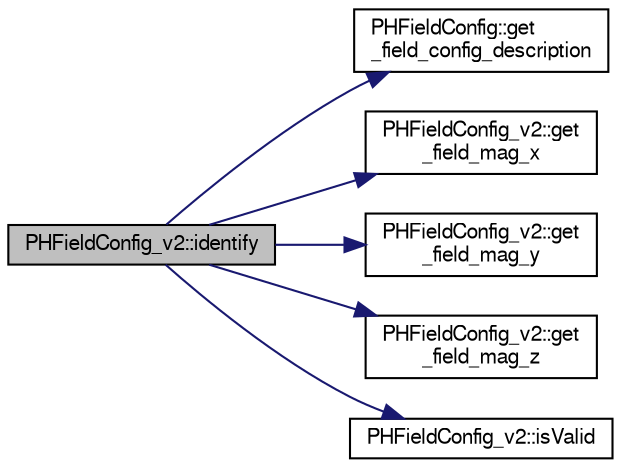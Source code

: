 digraph "PHFieldConfig_v2::identify"
{
  bgcolor="transparent";
  edge [fontname="FreeSans",fontsize="10",labelfontname="FreeSans",labelfontsize="10"];
  node [fontname="FreeSans",fontsize="10",shape=record];
  rankdir="LR";
  Node1 [label="PHFieldConfig_v2::identify",height=0.2,width=0.4,color="black", fillcolor="grey75", style="filled" fontcolor="black"];
  Node1 -> Node2 [color="midnightblue",fontsize="10",style="solid",fontname="FreeSans"];
  Node2 [label="PHFieldConfig::get\l_field_config_description",height=0.2,width=0.4,color="black",URL="$d9/d8c/classPHFieldConfig.html#a4586212355d0920215c53aace6f87f1c"];
  Node1 -> Node3 [color="midnightblue",fontsize="10",style="solid",fontname="FreeSans"];
  Node3 [label="PHFieldConfig_v2::get\l_field_mag_x",height=0.2,width=0.4,color="black",URL="$de/de9/classPHFieldConfig__v2.html#a39a5a49d3899c741eb0a77bcf5adb82d",tooltip="field value in Tesla for uniform field model ONLY for PHFieldConfig_v2 "];
  Node1 -> Node4 [color="midnightblue",fontsize="10",style="solid",fontname="FreeSans"];
  Node4 [label="PHFieldConfig_v2::get\l_field_mag_y",height=0.2,width=0.4,color="black",URL="$de/de9/classPHFieldConfig__v2.html#a526d9de3cb49dcd8910339a27f5b7774",tooltip="field value in Tesla for uniform field model ONLY for PHFieldConfig_v2 "];
  Node1 -> Node5 [color="midnightblue",fontsize="10",style="solid",fontname="FreeSans"];
  Node5 [label="PHFieldConfig_v2::get\l_field_mag_z",height=0.2,width=0.4,color="black",URL="$de/de9/classPHFieldConfig__v2.html#a457a4bb8618427cad1ff991188b4ca51",tooltip="field value in Tesla for uniform field model ONLY for PHFieldConfig_v2 "];
  Node1 -> Node6 [color="midnightblue",fontsize="10",style="solid",fontname="FreeSans"];
  Node6 [label="PHFieldConfig_v2::isValid",height=0.2,width=0.4,color="black",URL="$de/de9/classPHFieldConfig__v2.html#a6207887541204ff023e447fb7e9e831c",tooltip="isValid returns non zero if object contains vailid data "];
}
